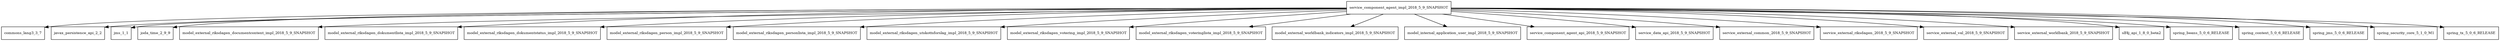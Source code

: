 digraph service_component_agent_impl_2018_5_9_SNAPSHOT_dependencies {
  node [shape = box, fontsize=10.0];
  service_component_agent_impl_2018_5_9_SNAPSHOT -> commons_lang3_3_7;
  service_component_agent_impl_2018_5_9_SNAPSHOT -> javax_persistence_api_2_2;
  service_component_agent_impl_2018_5_9_SNAPSHOT -> jms_1_1;
  service_component_agent_impl_2018_5_9_SNAPSHOT -> joda_time_2_9_9;
  service_component_agent_impl_2018_5_9_SNAPSHOT -> model_external_riksdagen_documentcontent_impl_2018_5_9_SNAPSHOT;
  service_component_agent_impl_2018_5_9_SNAPSHOT -> model_external_riksdagen_dokumentlista_impl_2018_5_9_SNAPSHOT;
  service_component_agent_impl_2018_5_9_SNAPSHOT -> model_external_riksdagen_dokumentstatus_impl_2018_5_9_SNAPSHOT;
  service_component_agent_impl_2018_5_9_SNAPSHOT -> model_external_riksdagen_person_impl_2018_5_9_SNAPSHOT;
  service_component_agent_impl_2018_5_9_SNAPSHOT -> model_external_riksdagen_personlista_impl_2018_5_9_SNAPSHOT;
  service_component_agent_impl_2018_5_9_SNAPSHOT -> model_external_riksdagen_utskottsforslag_impl_2018_5_9_SNAPSHOT;
  service_component_agent_impl_2018_5_9_SNAPSHOT -> model_external_riksdagen_votering_impl_2018_5_9_SNAPSHOT;
  service_component_agent_impl_2018_5_9_SNAPSHOT -> model_external_riksdagen_voteringlista_impl_2018_5_9_SNAPSHOT;
  service_component_agent_impl_2018_5_9_SNAPSHOT -> model_external_worldbank_indicators_impl_2018_5_9_SNAPSHOT;
  service_component_agent_impl_2018_5_9_SNAPSHOT -> model_internal_application_user_impl_2018_5_9_SNAPSHOT;
  service_component_agent_impl_2018_5_9_SNAPSHOT -> service_component_agent_api_2018_5_9_SNAPSHOT;
  service_component_agent_impl_2018_5_9_SNAPSHOT -> service_data_api_2018_5_9_SNAPSHOT;
  service_component_agent_impl_2018_5_9_SNAPSHOT -> service_external_common_2018_5_9_SNAPSHOT;
  service_component_agent_impl_2018_5_9_SNAPSHOT -> service_external_riksdagen_2018_5_9_SNAPSHOT;
  service_component_agent_impl_2018_5_9_SNAPSHOT -> service_external_val_2018_5_9_SNAPSHOT;
  service_component_agent_impl_2018_5_9_SNAPSHOT -> service_external_worldbank_2018_5_9_SNAPSHOT;
  service_component_agent_impl_2018_5_9_SNAPSHOT -> slf4j_api_1_8_0_beta2;
  service_component_agent_impl_2018_5_9_SNAPSHOT -> spring_beans_5_0_6_RELEASE;
  service_component_agent_impl_2018_5_9_SNAPSHOT -> spring_context_5_0_6_RELEASE;
  service_component_agent_impl_2018_5_9_SNAPSHOT -> spring_jms_5_0_6_RELEASE;
  service_component_agent_impl_2018_5_9_SNAPSHOT -> spring_security_core_5_1_0_M1;
  service_component_agent_impl_2018_5_9_SNAPSHOT -> spring_tx_5_0_6_RELEASE;
}
